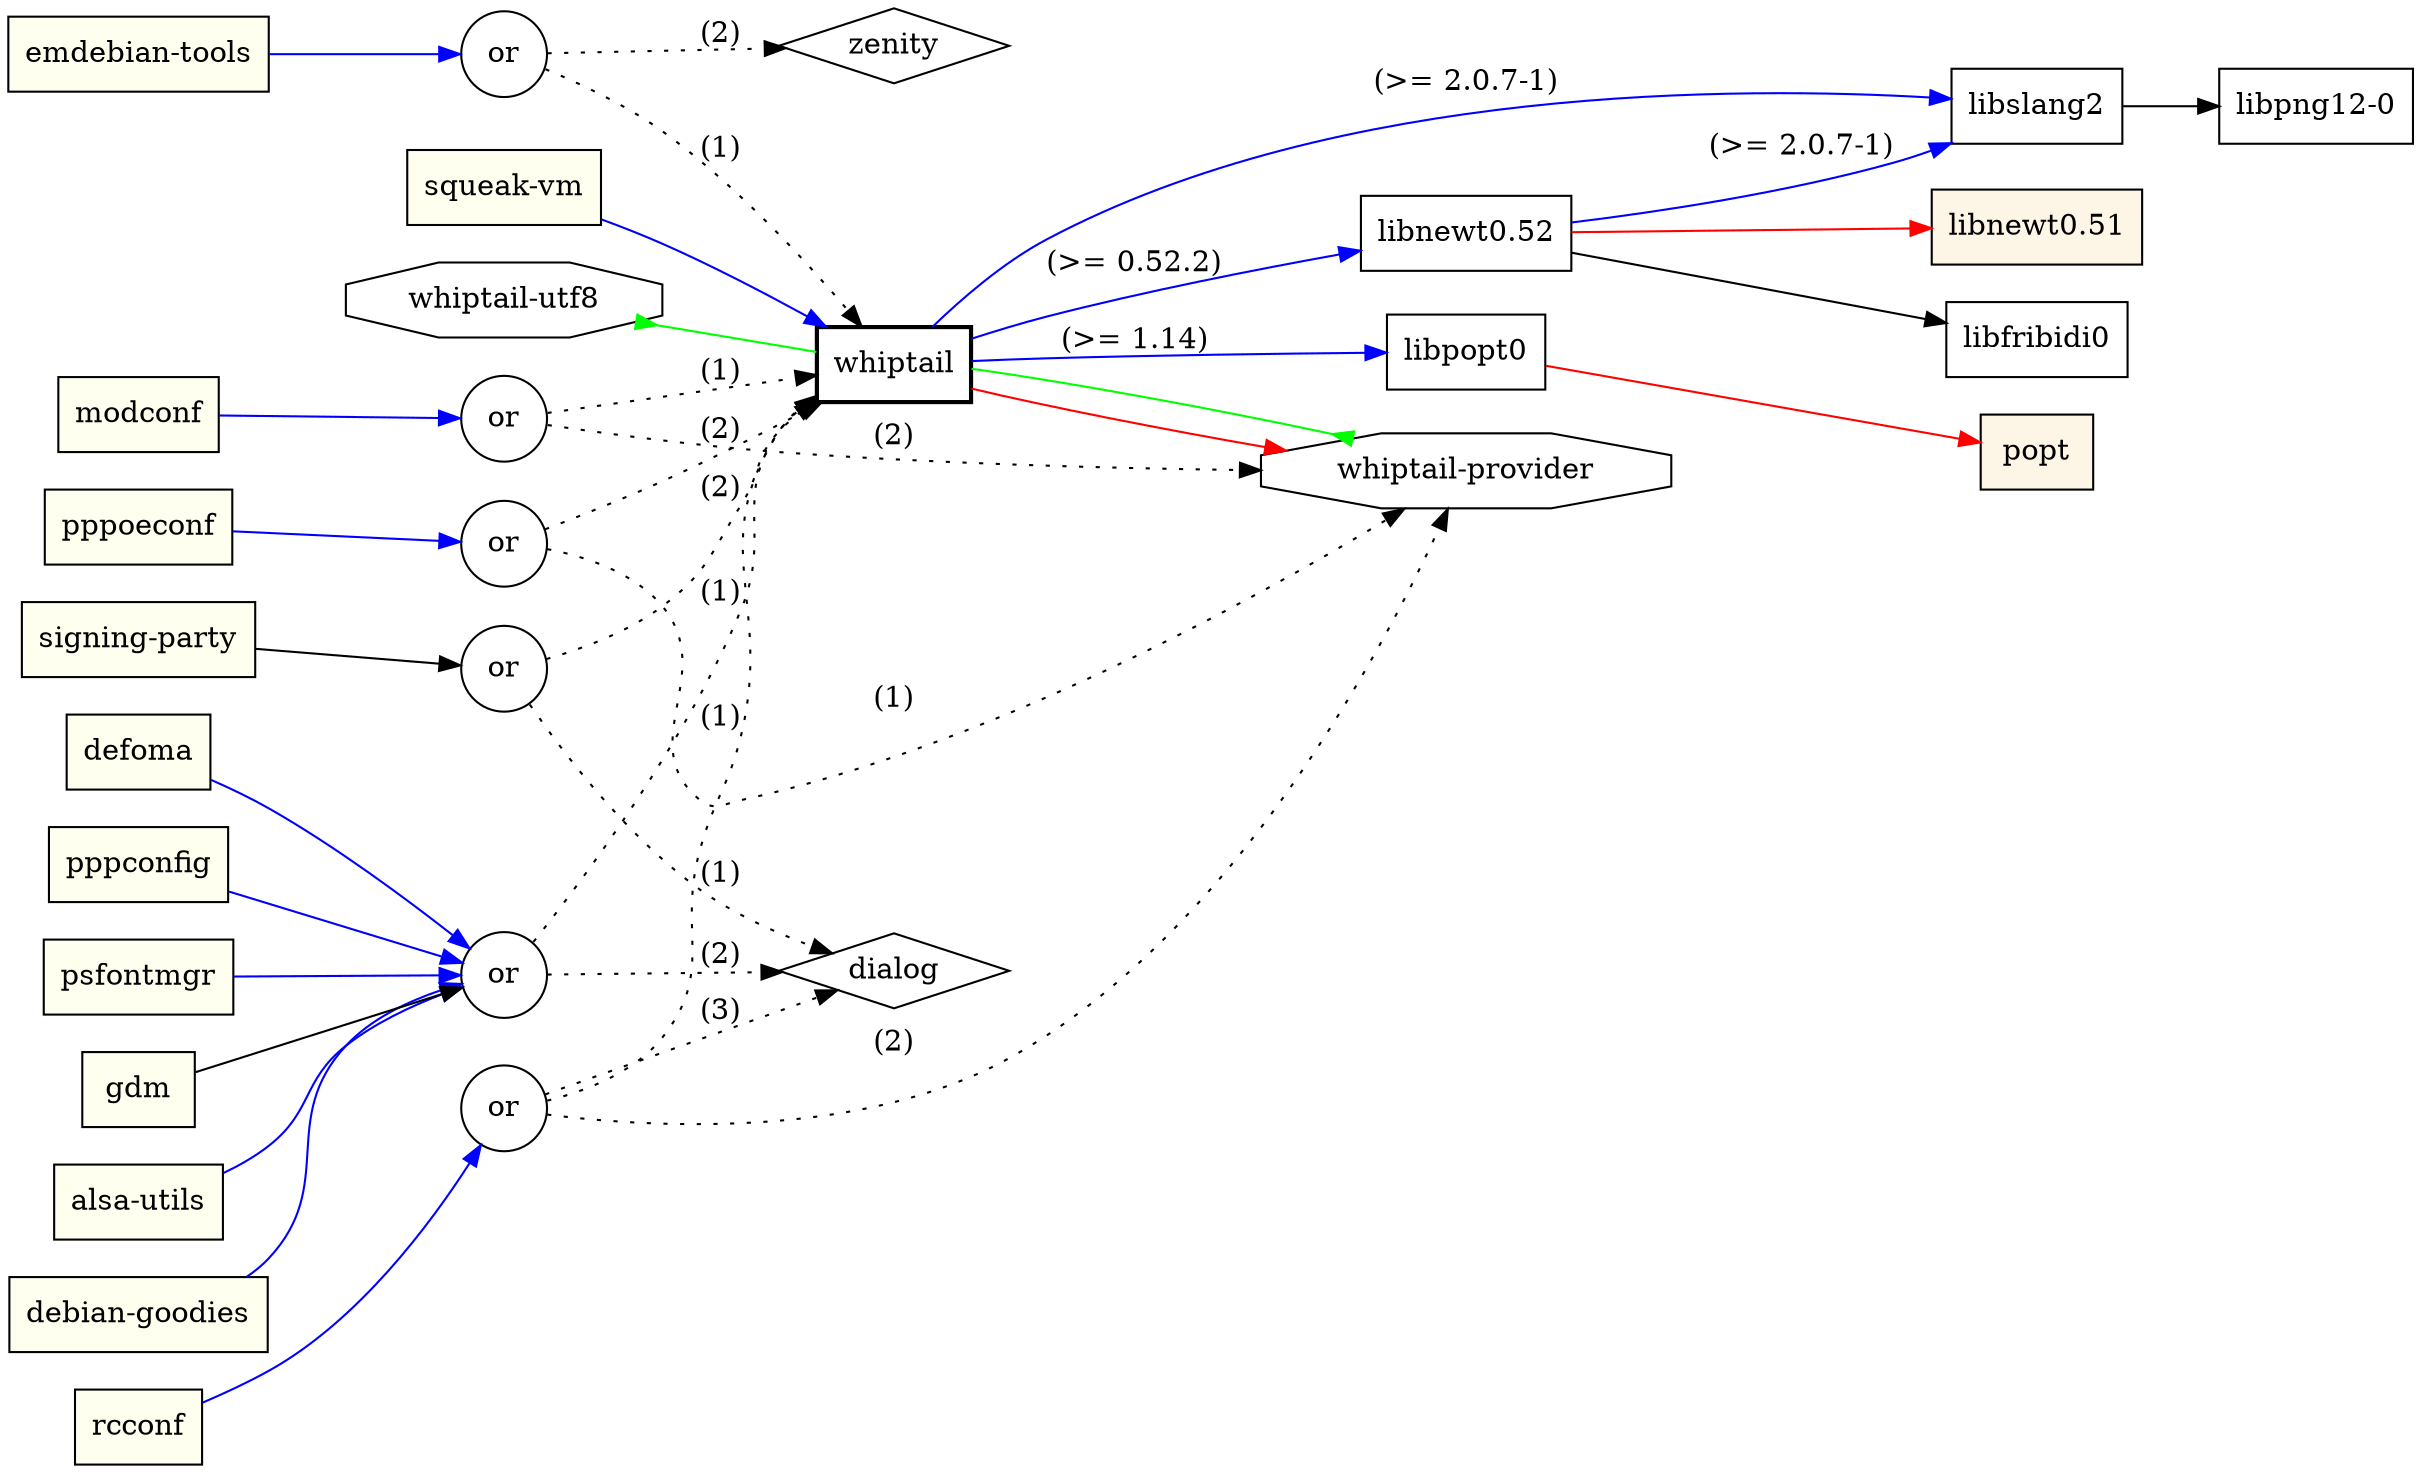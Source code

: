 digraph "whiptail" {
	rankdir=LR;
	node [shape=box];
	"whiptail" -> "libnewt0.52" [color=blue,label="(>= 0.52.2)"];
	"libnewt0.52" -> "libslang2" [color=blue,label="(>= 2.0.7-1)"];
	"libslang2" -> "libpng12-0";
	"libnewt0.52" -> "libfribidi0";
	"libnewt0.52" -> "libnewt0.51" [color=red];
	"whiptail" -> "libpopt0" [color=blue,label="(>= 1.14)"];
	"libpopt0" -> "popt" [color=red];
	"whiptail" -> "libslang2" [color=blue,label="(>= 2.0.7-1)"];
	"whiptail" -> "whiptail-provider" [color=red];
	"whiptail-provider" -> "whiptail" [dir=back,arrowtail=inv,color=green];
	"whiptail-provider" [shape=octagon];
	"whiptail-utf8" -> "whiptail" [dir=back,arrowtail=inv,color=green];
	"whiptail-utf8" [shape=octagon];
	"pds1" -> "whiptail" [style=dotted,label="(1)"];
	"pds1" -> "dialog" [style=dotted,label="(2)"];
	"pds1" [shape=circle,label=or];
	"alsa-utils" -> "pds1" [color=blue];
	"debian-goodies" -> "pds1" [color=blue];
	"defoma" -> "pds1" [color=blue];
	"pds2" -> "whiptail" [style=dotted,label="(1)"];
	"pds2" -> "zenity" [style=dotted,label="(2)"];
	"pds2" [shape=circle,label=or];
	"emdebian-tools" -> "pds2" [color=blue];
	"pds3" -> "whiptail" [style=dotted,label="(1)"];
	"pds3" -> "whiptail-provider" [style=dotted,label="(2)"];
	"pds3" [shape=circle,label=or];
	"modconf" -> "pds3" [color=blue];
	"pppconfig" -> "pds1" [color=blue];
	"pds4" -> "whiptail-provider" [style=dotted,label="(1)"];
	"pds4" -> "whiptail" [style=dotted,label="(2)"];
	"pds4" [shape=circle,label=or];
	"pppoeconf" -> "pds4" [color=blue];
	"psfontmgr" -> "pds1" [color=blue];
	"pds5" -> "whiptail" [style=dotted,label="(1)"];
	"pds5" -> "whiptail-provider" [style=dotted,label="(2)"];
	"pds5" -> "dialog" [style=dotted,label="(3)"];
	"pds5" [shape=circle,label=or];
	"rcconf" -> "pds5" [color=blue];
	"squeak-vm" -> "whiptail" [color=blue];
	"gdm" -> "pds1";
	"pds6" -> "dialog" [style=dotted,label="(1)"];
	"pds6" -> "whiptail" [style=dotted,label="(2)"];
	"pds6" [shape=circle,label=or];
	"signing-party" -> "pds6";
	"alsa-utils" [style=filled,fillcolor=ivory];
	"debian-goodies" [style=filled,fillcolor=ivory];
	"defoma" [style=filled,fillcolor=ivory];
	"emdebian-tools" [style=filled,fillcolor=ivory];
	"modconf" [style=filled,fillcolor=ivory];
	"pppconfig" [style=filled,fillcolor=ivory];
	"pppoeconf" [style=filled,fillcolor=ivory];
	"psfontmgr" [style=filled,fillcolor=ivory];
	"rcconf" [style=filled,fillcolor=ivory];
	"squeak-vm" [style=filled,fillcolor=ivory];
	"gdm" [style=filled,fillcolor=ivory];
	"signing-party" [style=filled,fillcolor=ivory];
	"modconf" [style=filled,fillcolor=ivory];
	"pppoeconf" [style=filled,fillcolor=ivory];
	"rcconf" [style=filled,fillcolor=ivory];
	"whiptail" [style="setlinewidth(2)"]
	"libnewt0.51" [style=filled,fillcolor=oldlace];
	"popt" [style=filled,fillcolor=oldlace];
	"dialog" [shape=diamond];
	"zenity" [shape=diamond];
}
// Excluded dependencies:
// libc6 zlib1g
